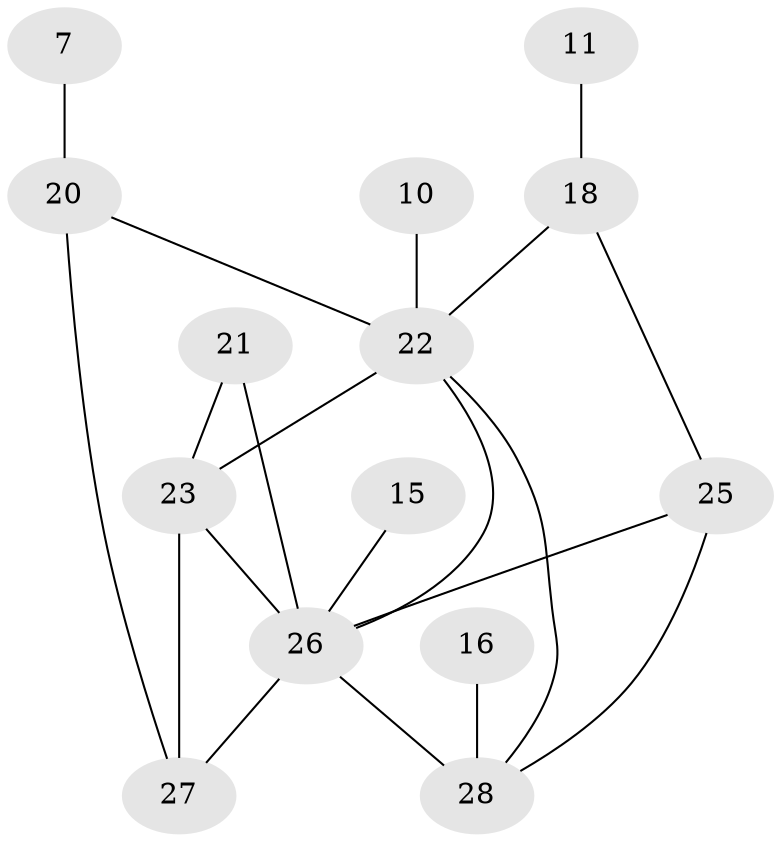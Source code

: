 // original degree distribution, {3: 0.19767441860465115, 2: 0.2558139534883721, 4: 0.08139534883720931, 1: 0.2558139534883721, 0: 0.13953488372093023, 6: 0.03488372093023256, 5: 0.023255813953488372, 7: 0.011627906976744186}
// Generated by graph-tools (version 1.1) at 2025/35/03/04/25 23:35:44]
// undirected, 14 vertices, 20 edges
graph export_dot {
  node [color=gray90,style=filled];
  7;
  10;
  11;
  15;
  16;
  18;
  20;
  21;
  22;
  23;
  25;
  26;
  27;
  28;
  7 -- 20 [weight=1.0];
  10 -- 22 [weight=1.0];
  11 -- 18 [weight=1.0];
  15 -- 26 [weight=1.0];
  16 -- 28 [weight=1.0];
  18 -- 22 [weight=1.0];
  18 -- 25 [weight=1.0];
  20 -- 22 [weight=1.0];
  20 -- 27 [weight=2.0];
  21 -- 23 [weight=3.0];
  21 -- 26 [weight=3.0];
  22 -- 23 [weight=2.0];
  22 -- 26 [weight=1.0];
  22 -- 28 [weight=1.0];
  23 -- 26 [weight=1.0];
  23 -- 27 [weight=2.0];
  25 -- 26 [weight=1.0];
  25 -- 28 [weight=1.0];
  26 -- 27 [weight=1.0];
  26 -- 28 [weight=2.0];
}
